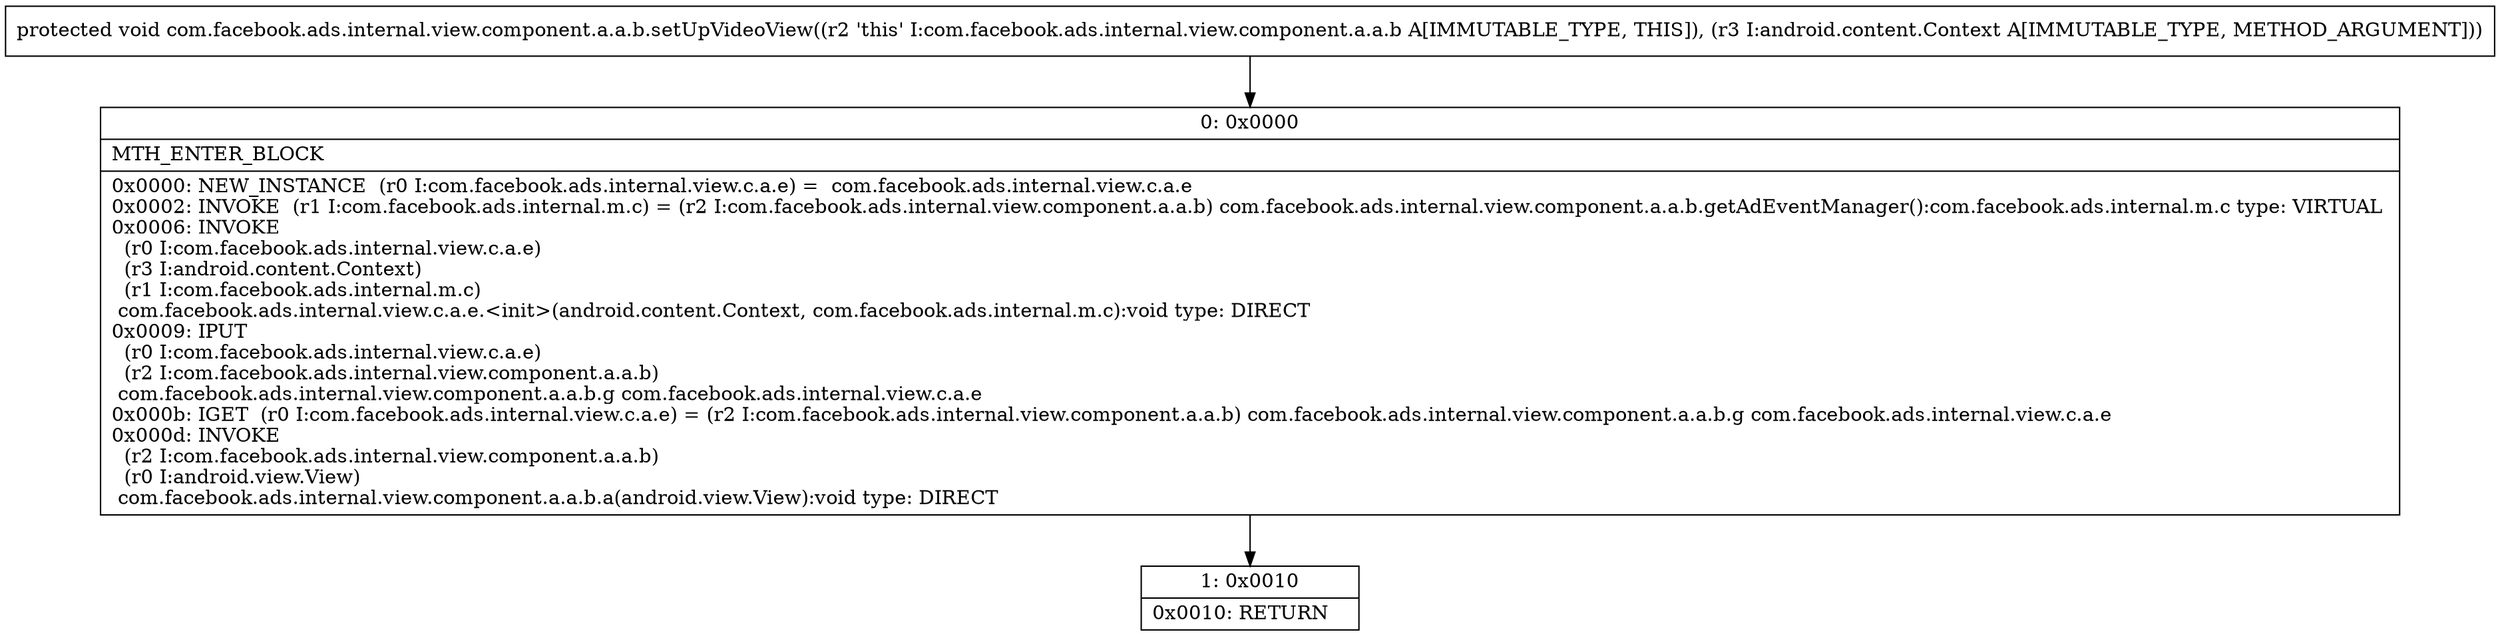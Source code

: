 digraph "CFG forcom.facebook.ads.internal.view.component.a.a.b.setUpVideoView(Landroid\/content\/Context;)V" {
Node_0 [shape=record,label="{0\:\ 0x0000|MTH_ENTER_BLOCK\l|0x0000: NEW_INSTANCE  (r0 I:com.facebook.ads.internal.view.c.a.e) =  com.facebook.ads.internal.view.c.a.e \l0x0002: INVOKE  (r1 I:com.facebook.ads.internal.m.c) = (r2 I:com.facebook.ads.internal.view.component.a.a.b) com.facebook.ads.internal.view.component.a.a.b.getAdEventManager():com.facebook.ads.internal.m.c type: VIRTUAL \l0x0006: INVOKE  \l  (r0 I:com.facebook.ads.internal.view.c.a.e)\l  (r3 I:android.content.Context)\l  (r1 I:com.facebook.ads.internal.m.c)\l com.facebook.ads.internal.view.c.a.e.\<init\>(android.content.Context, com.facebook.ads.internal.m.c):void type: DIRECT \l0x0009: IPUT  \l  (r0 I:com.facebook.ads.internal.view.c.a.e)\l  (r2 I:com.facebook.ads.internal.view.component.a.a.b)\l com.facebook.ads.internal.view.component.a.a.b.g com.facebook.ads.internal.view.c.a.e \l0x000b: IGET  (r0 I:com.facebook.ads.internal.view.c.a.e) = (r2 I:com.facebook.ads.internal.view.component.a.a.b) com.facebook.ads.internal.view.component.a.a.b.g com.facebook.ads.internal.view.c.a.e \l0x000d: INVOKE  \l  (r2 I:com.facebook.ads.internal.view.component.a.a.b)\l  (r0 I:android.view.View)\l com.facebook.ads.internal.view.component.a.a.b.a(android.view.View):void type: DIRECT \l}"];
Node_1 [shape=record,label="{1\:\ 0x0010|0x0010: RETURN   \l}"];
MethodNode[shape=record,label="{protected void com.facebook.ads.internal.view.component.a.a.b.setUpVideoView((r2 'this' I:com.facebook.ads.internal.view.component.a.a.b A[IMMUTABLE_TYPE, THIS]), (r3 I:android.content.Context A[IMMUTABLE_TYPE, METHOD_ARGUMENT])) }"];
MethodNode -> Node_0;
Node_0 -> Node_1;
}

